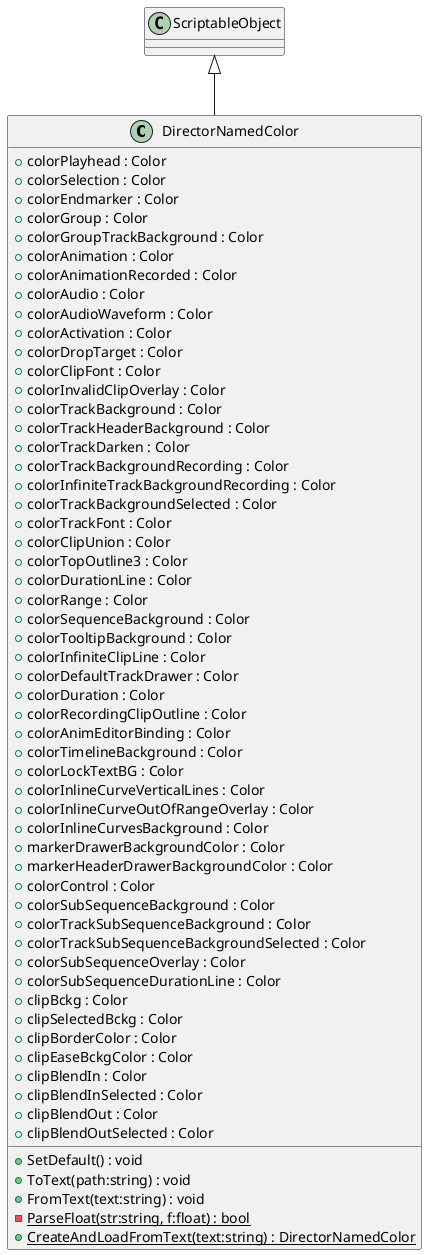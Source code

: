@startuml
class DirectorNamedColor {
    + colorPlayhead : Color
    + colorSelection : Color
    + colorEndmarker : Color
    + colorGroup : Color
    + colorGroupTrackBackground : Color
    + colorAnimation : Color
    + colorAnimationRecorded : Color
    + colorAudio : Color
    + colorAudioWaveform : Color
    + colorActivation : Color
    + colorDropTarget : Color
    + colorClipFont : Color
    + colorInvalidClipOverlay : Color
    + colorTrackBackground : Color
    + colorTrackHeaderBackground : Color
    + colorTrackDarken : Color
    + colorTrackBackgroundRecording : Color
    + colorInfiniteTrackBackgroundRecording : Color
    + colorTrackBackgroundSelected : Color
    + colorTrackFont : Color
    + colorClipUnion : Color
    + colorTopOutline3 : Color
    + colorDurationLine : Color
    + colorRange : Color
    + colorSequenceBackground : Color
    + colorTooltipBackground : Color
    + colorInfiniteClipLine : Color
    + colorDefaultTrackDrawer : Color
    + colorDuration : Color
    + colorRecordingClipOutline : Color
    + colorAnimEditorBinding : Color
    + colorTimelineBackground : Color
    + colorLockTextBG : Color
    + colorInlineCurveVerticalLines : Color
    + colorInlineCurveOutOfRangeOverlay : Color
    + colorInlineCurvesBackground : Color
    + markerDrawerBackgroundColor : Color
    + markerHeaderDrawerBackgroundColor : Color
    + colorControl : Color
    + colorSubSequenceBackground : Color
    + colorTrackSubSequenceBackground : Color
    + colorTrackSubSequenceBackgroundSelected : Color
    + colorSubSequenceOverlay : Color
    + colorSubSequenceDurationLine : Color
    + clipBckg : Color
    + clipSelectedBckg : Color
    + clipBorderColor : Color
    + clipEaseBckgColor : Color
    + clipBlendIn : Color
    + clipBlendInSelected : Color
    + clipBlendOut : Color
    + clipBlendOutSelected : Color
    + SetDefault() : void
    + ToText(path:string) : void
    + FromText(text:string) : void
    {static} - ParseFloat(str:string, f:float) : bool
    + {static} CreateAndLoadFromText(text:string) : DirectorNamedColor
}
ScriptableObject <|-- DirectorNamedColor
@enduml

